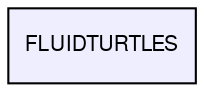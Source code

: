 digraph "FLUIDTURTLES" {
  bgcolor=transparent;
  compound=true
  node [ fontsize="10", fontname="FreeSans"];
  edge [ labelfontsize="10", labelfontname="FreeSans"];
  dir_ad540987da793b2d49ae23efb13ead7a [shape=box, label="FLUIDTURTLES", style="filled", fillcolor="#eeeeff", pencolor="black", URL="dir_ad540987da793b2d49ae23efb13ead7a.html"];
}
